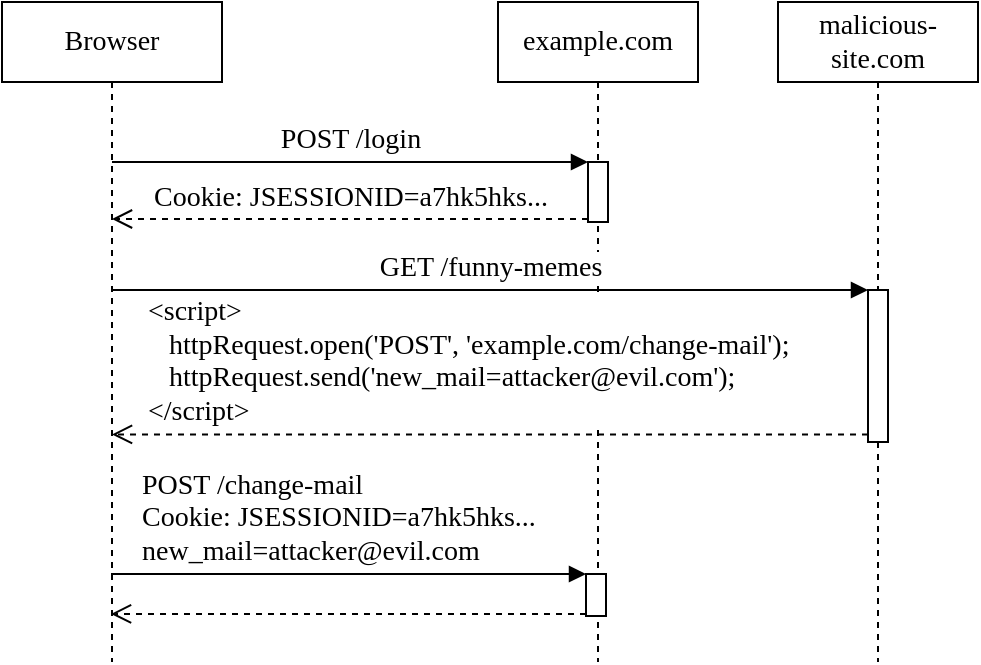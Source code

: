 <mxfile version="15.3.8" type="device"><diagram id="8iDC9oUhfSnun7ojiw0k" name="Page-1"><mxGraphModel dx="1223" dy="811" grid="1" gridSize="10" guides="1" tooltips="1" connect="1" arrows="1" fold="1" page="1" pageScale="1" pageWidth="827" pageHeight="1169" math="0" shadow="0"><root><mxCell id="0"/><mxCell id="1" parent="0"/><mxCell id="8Qe01AhGgwnR8X3XI0Tu-1" value="Browser" style="shape=umlLifeline;perimeter=lifelinePerimeter;whiteSpace=wrap;html=1;container=1;collapsible=0;recursiveResize=0;outlineConnect=0;labelBackgroundColor=none;fontSize=14;fontFamily=Tahoma;" parent="1" vertex="1"><mxGeometry x="152" y="170" width="110" height="330" as="geometry"/></mxCell><mxCell id="8Qe01AhGgwnR8X3XI0Tu-2" value="example.com" style="shape=umlLifeline;perimeter=lifelinePerimeter;whiteSpace=wrap;html=1;container=1;collapsible=0;recursiveResize=0;outlineConnect=0;fontSize=14;fontFamily=Tahoma;" parent="1" vertex="1"><mxGeometry x="400" y="170" width="100" height="330" as="geometry"/></mxCell><mxCell id="8Qe01AhGgwnR8X3XI0Tu-4" value="" style="html=1;points=[];perimeter=orthogonalPerimeter;fontSize=14;fontFamily=Tahoma;" parent="8Qe01AhGgwnR8X3XI0Tu-2" vertex="1"><mxGeometry x="45" y="80" width="10" height="30" as="geometry"/></mxCell><mxCell id="R89_2Fw37EKm2TWZmUV--1" value="" style="html=1;points=[];perimeter=orthogonalPerimeter;fontSize=14;fontFamily=Tahoma;" vertex="1" parent="8Qe01AhGgwnR8X3XI0Tu-2"><mxGeometry x="44" y="286" width="10" height="21" as="geometry"/></mxCell><mxCell id="8Qe01AhGgwnR8X3XI0Tu-3" value="malicious-site.com" style="shape=umlLifeline;perimeter=lifelinePerimeter;whiteSpace=wrap;html=1;container=1;collapsible=0;recursiveResize=0;outlineConnect=0;fontSize=14;fontFamily=Tahoma;" parent="1" vertex="1"><mxGeometry x="540" y="170" width="100" height="330" as="geometry"/></mxCell><mxCell id="8Qe01AhGgwnR8X3XI0Tu-13" value="" style="html=1;points=[];perimeter=orthogonalPerimeter;fontSize=14;fontFamily=Tahoma;" parent="8Qe01AhGgwnR8X3XI0Tu-3" vertex="1"><mxGeometry x="45" y="144" width="10" height="76" as="geometry"/></mxCell><mxCell id="8Qe01AhGgwnR8X3XI0Tu-5" value="POST /login" style="html=1;verticalAlign=bottom;endArrow=block;entryX=0;entryY=0;fontSize=14;fontFamily=Tahoma;" parent="1" source="8Qe01AhGgwnR8X3XI0Tu-1" target="8Qe01AhGgwnR8X3XI0Tu-4" edge="1"><mxGeometry relative="1" as="geometry"><mxPoint x="235" y="250" as="sourcePoint"/></mxGeometry></mxCell><mxCell id="8Qe01AhGgwnR8X3XI0Tu-6" value="Cookie: JSESSIONID=a7hk5hks..." style="html=1;verticalAlign=bottom;endArrow=open;dashed=1;endSize=8;exitX=0;exitY=0.95;labelBackgroundColor=none;fontSize=14;fontFamily=Tahoma;" parent="1" source="8Qe01AhGgwnR8X3XI0Tu-4" target="8Qe01AhGgwnR8X3XI0Tu-1" edge="1"><mxGeometry relative="1" as="geometry"><mxPoint x="235" y="326" as="targetPoint"/></mxGeometry></mxCell><mxCell id="8Qe01AhGgwnR8X3XI0Tu-14" value="GET /funny-memes" style="html=1;verticalAlign=bottom;endArrow=block;entryX=0;entryY=0;fontSize=14;fontFamily=Tahoma;" parent="1" target="8Qe01AhGgwnR8X3XI0Tu-13" edge="1" source="8Qe01AhGgwnR8X3XI0Tu-1"><mxGeometry relative="1" as="geometry"><mxPoint x="215.5" y="314" as="sourcePoint"/></mxGeometry></mxCell><mxCell id="8Qe01AhGgwnR8X3XI0Tu-15" value="&amp;lt;script&amp;gt;&lt;br style=&quot;font-size: 14px&quot;&gt;&amp;nbsp; &amp;nbsp;httpRequest.open('POST', 'example.com/change-mail');&lt;br style=&quot;font-size: 14px&quot;&gt;&amp;nbsp; &amp;nbsp;httpRequest.send('new_mail=attacker@evil.com');&lt;br style=&quot;font-size: 14px&quot;&gt;&amp;lt;/script&amp;gt;" style="html=1;verticalAlign=bottom;endArrow=open;dashed=1;endSize=8;exitX=0;exitY=0.95;align=left;labelBackgroundColor=default;fontSize=14;fontFamily=Tahoma;" parent="1" source="8Qe01AhGgwnR8X3XI0Tu-13" edge="1" target="8Qe01AhGgwnR8X3XI0Tu-1"><mxGeometry x="0.916" relative="1" as="geometry"><mxPoint x="215.5" y="352" as="targetPoint"/><mxPoint as="offset"/></mxGeometry></mxCell><mxCell id="R89_2Fw37EKm2TWZmUV--2" value="POST /change-mail&lt;br style=&quot;font-size: 14px&quot;&gt;Cookie: JSESSIONID=&lt;span style=&quot;text-align: center ; font-size: 14px&quot;&gt;a7hk5hks&lt;/span&gt;...&lt;br style=&quot;font-size: 14px&quot;&gt;&lt;span style=&quot;font-size: 14px&quot;&gt;new_mail=attacker@evil.com&lt;/span&gt;" style="html=1;verticalAlign=bottom;endArrow=block;entryX=0;entryY=0;align=left;labelBackgroundColor=default;fontSize=14;fontFamily=Tahoma;" edge="1" parent="1" target="R89_2Fw37EKm2TWZmUV--1"><mxGeometry x="-0.888" relative="1" as="geometry"><mxPoint x="206.5" y="456" as="sourcePoint"/><Array as="points"/><mxPoint as="offset"/></mxGeometry></mxCell><mxCell id="R89_2Fw37EKm2TWZmUV--3" value="" style="html=1;verticalAlign=bottom;endArrow=open;dashed=1;endSize=8;exitX=0;exitY=0.95;fontSize=14;fontFamily=Tahoma;" edge="1" parent="1" source="R89_2Fw37EKm2TWZmUV--1"><mxGeometry relative="1" as="geometry"><mxPoint x="206.5" y="475.95" as="targetPoint"/></mxGeometry></mxCell></root></mxGraphModel></diagram></mxfile>